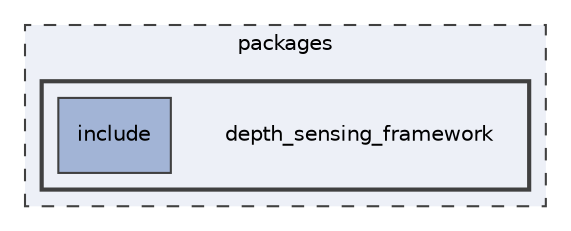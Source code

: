 digraph "packages/depth_sensing_framework"
{
 // INTERACTIVE_SVG=YES
 // LATEX_PDF_SIZE
  bgcolor="transparent";
  edge [fontname="Helvetica",fontsize="10",labelfontname="Helvetica",labelfontsize="10"];
  node [fontname="Helvetica",fontsize="10",shape=record];
  compound=true
  subgraph clusterdir_93501a11e921083efbd154e0cdff5f10 {
    graph [ bgcolor="#edf0f7", pencolor="grey25", style="filled,dashed,", label="packages", fontname="Helvetica", fontsize="10", URL="dir_93501a11e921083efbd154e0cdff5f10.html"]
  subgraph clusterdir_e725c5e5e99a0346aa8f92bd7c41c50b {
    graph [ bgcolor="#edf0f7", pencolor="grey25", style="filled,bold,", label="", fontname="Helvetica", fontsize="10", URL="dir_e725c5e5e99a0346aa8f92bd7c41c50b.html"]
    dir_e725c5e5e99a0346aa8f92bd7c41c50b [shape=plaintext, label="depth_sensing_framework"];
  dir_f2e97909df921a96919d64a0c6a4f06c [shape=box, label="include", style="filled,", fillcolor="#a2b4d6", color="grey25", URL="dir_f2e97909df921a96919d64a0c6a4f06c.html"];
  }
  }
}
